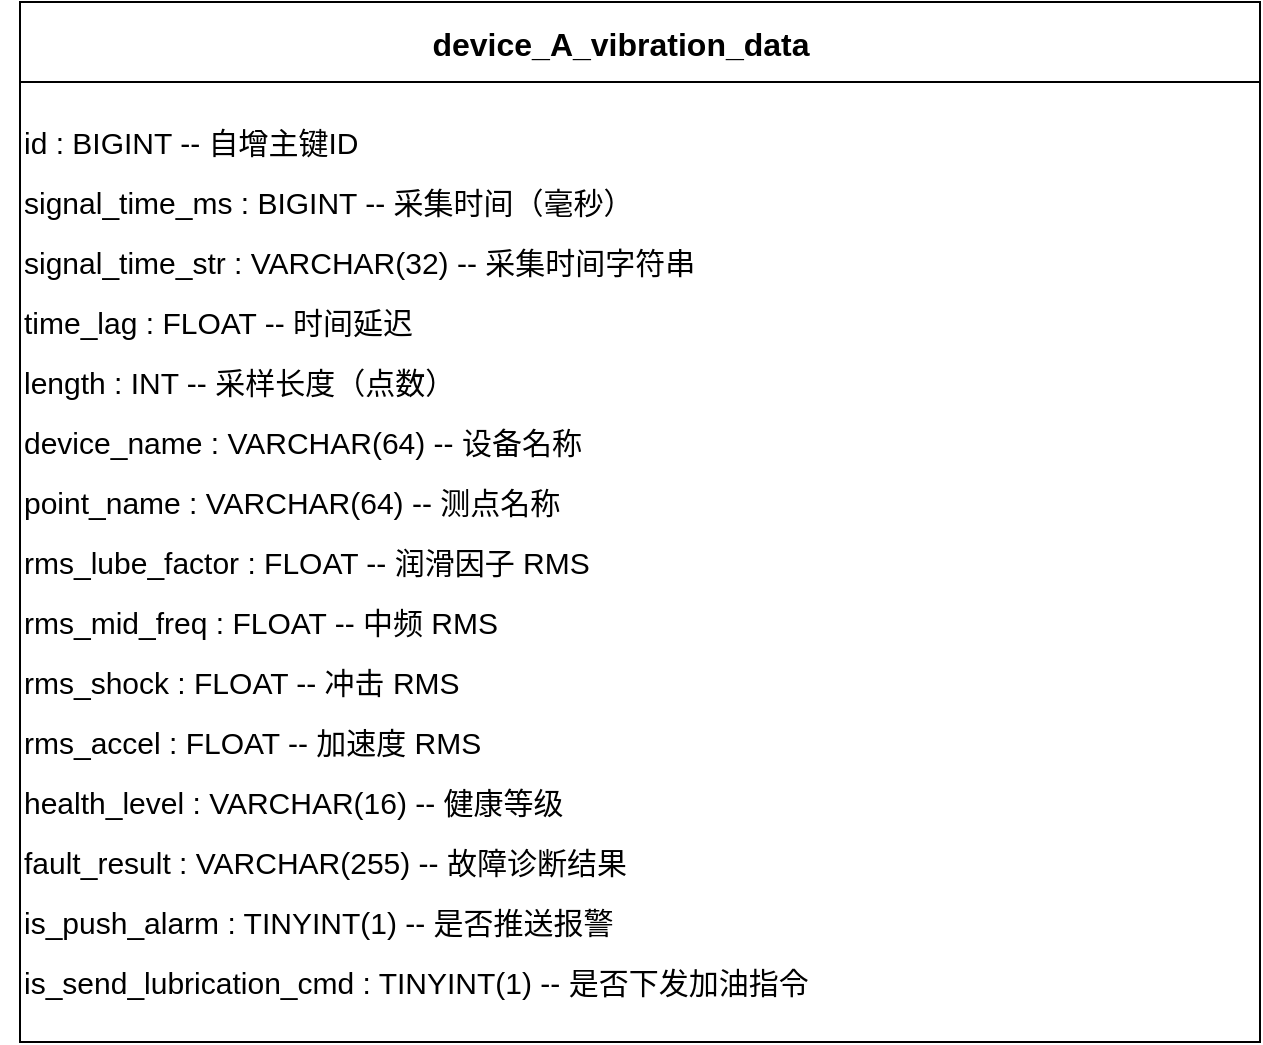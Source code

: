 <mxfile version="28.0.7">
  <diagram name="Device Vibration Table" id="device-table">
    <mxGraphModel dx="1532" dy="814" grid="1" gridSize="10" guides="1" tooltips="1" connect="1" arrows="1" fold="1" page="1" pageScale="1" pageWidth="827" pageHeight="1169" math="0" shadow="0">
      <root>
        <mxCell id="0" />
        <mxCell id="1" parent="0" />
        <mxCell id="2" value="" style="swimlane;startSize=40;" parent="1" vertex="1">
          <mxGeometry x="120" y="60" width="620" height="520" as="geometry" />
        </mxCell>
        <mxCell id="3" value="device_A_vibration_data" style="text;html=1;align=center;verticalAlign=middle;fontSize=16;fontStyle=1;" parent="2" vertex="1">
          <mxGeometry x="-10" y="6" width="620" height="30" as="geometry" />
        </mxCell>
        <mxCell id="4" value="id : BIGINT  --  自增主键ID" style="text;fontSize=15;" parent="2" vertex="1">
          <mxGeometry y="55" width="620" height="30" as="geometry" />
        </mxCell>
        <mxCell id="5" value="signal_time_ms : BIGINT  --  采集时间（毫秒）" style="text;fontSize=15;" parent="2" vertex="1">
          <mxGeometry y="85" width="620" height="30" as="geometry" />
        </mxCell>
        <mxCell id="6" value="signal_time_str : VARCHAR(32)  --  采集时间字符串" style="text;fontSize=15;" parent="2" vertex="1">
          <mxGeometry y="115" width="620" height="30" as="geometry" />
        </mxCell>
        <mxCell id="7" value="time_lag : FLOAT  --  时间延迟" style="text;fontSize=15;" parent="2" vertex="1">
          <mxGeometry y="145" width="620" height="30" as="geometry" />
        </mxCell>
        <mxCell id="8" value="length : INT  --  采样长度（点数）" style="text;fontSize=15;" parent="2" vertex="1">
          <mxGeometry y="175" width="620" height="30" as="geometry" />
        </mxCell>
        <mxCell id="9" value="device_name : VARCHAR(64)  --  设备名称" style="text;fontSize=15;" parent="2" vertex="1">
          <mxGeometry y="205" width="620" height="30" as="geometry" />
        </mxCell>
        <mxCell id="10" value="point_name : VARCHAR(64)  --  测点名称" style="text;fontSize=15;" parent="2" vertex="1">
          <mxGeometry y="235" width="620" height="30" as="geometry" />
        </mxCell>
        <mxCell id="11" value="rms_lube_factor : FLOAT  --  润滑因子 RMS" style="text;fontSize=15;" parent="2" vertex="1">
          <mxGeometry y="265" width="620" height="30" as="geometry" />
        </mxCell>
        <mxCell id="12" value="rms_mid_freq : FLOAT  --  中频 RMS" style="text;fontSize=15;" parent="2" vertex="1">
          <mxGeometry y="295" width="620" height="30" as="geometry" />
        </mxCell>
        <mxCell id="13" value="rms_shock : FLOAT  --  冲击 RMS" style="text;fontSize=15;" parent="2" vertex="1">
          <mxGeometry y="325" width="620" height="30" as="geometry" />
        </mxCell>
        <mxCell id="14" value="rms_accel : FLOAT  --  加速度 RMS" style="text;fontSize=15;" parent="2" vertex="1">
          <mxGeometry y="355" width="620" height="30" as="geometry" />
        </mxCell>
        <mxCell id="15" value="health_level : VARCHAR(16)  --  健康等级" style="text;fontSize=15;" parent="2" vertex="1">
          <mxGeometry y="385" width="620" height="30" as="geometry" />
        </mxCell>
        <mxCell id="16" value="fault_result : VARCHAR(255)  --  故障诊断结果" style="text;fontSize=15;" parent="2" vertex="1">
          <mxGeometry y="415" width="620" height="30" as="geometry" />
        </mxCell>
        <mxCell id="17" value="is_push_alarm : TINYINT(1)  --  是否推送报警" style="text;fontSize=15;" parent="2" vertex="1">
          <mxGeometry y="445" width="620" height="30" as="geometry" />
        </mxCell>
        <mxCell id="18" value="is_send_lubrication_cmd : TINYINT(1)  --  是否下发加油指令" style="text;fontSize=15;" parent="2" vertex="1">
          <mxGeometry y="475" width="620" height="30" as="geometry" />
        </mxCell>
      </root>
    </mxGraphModel>
  </diagram>
</mxfile>
